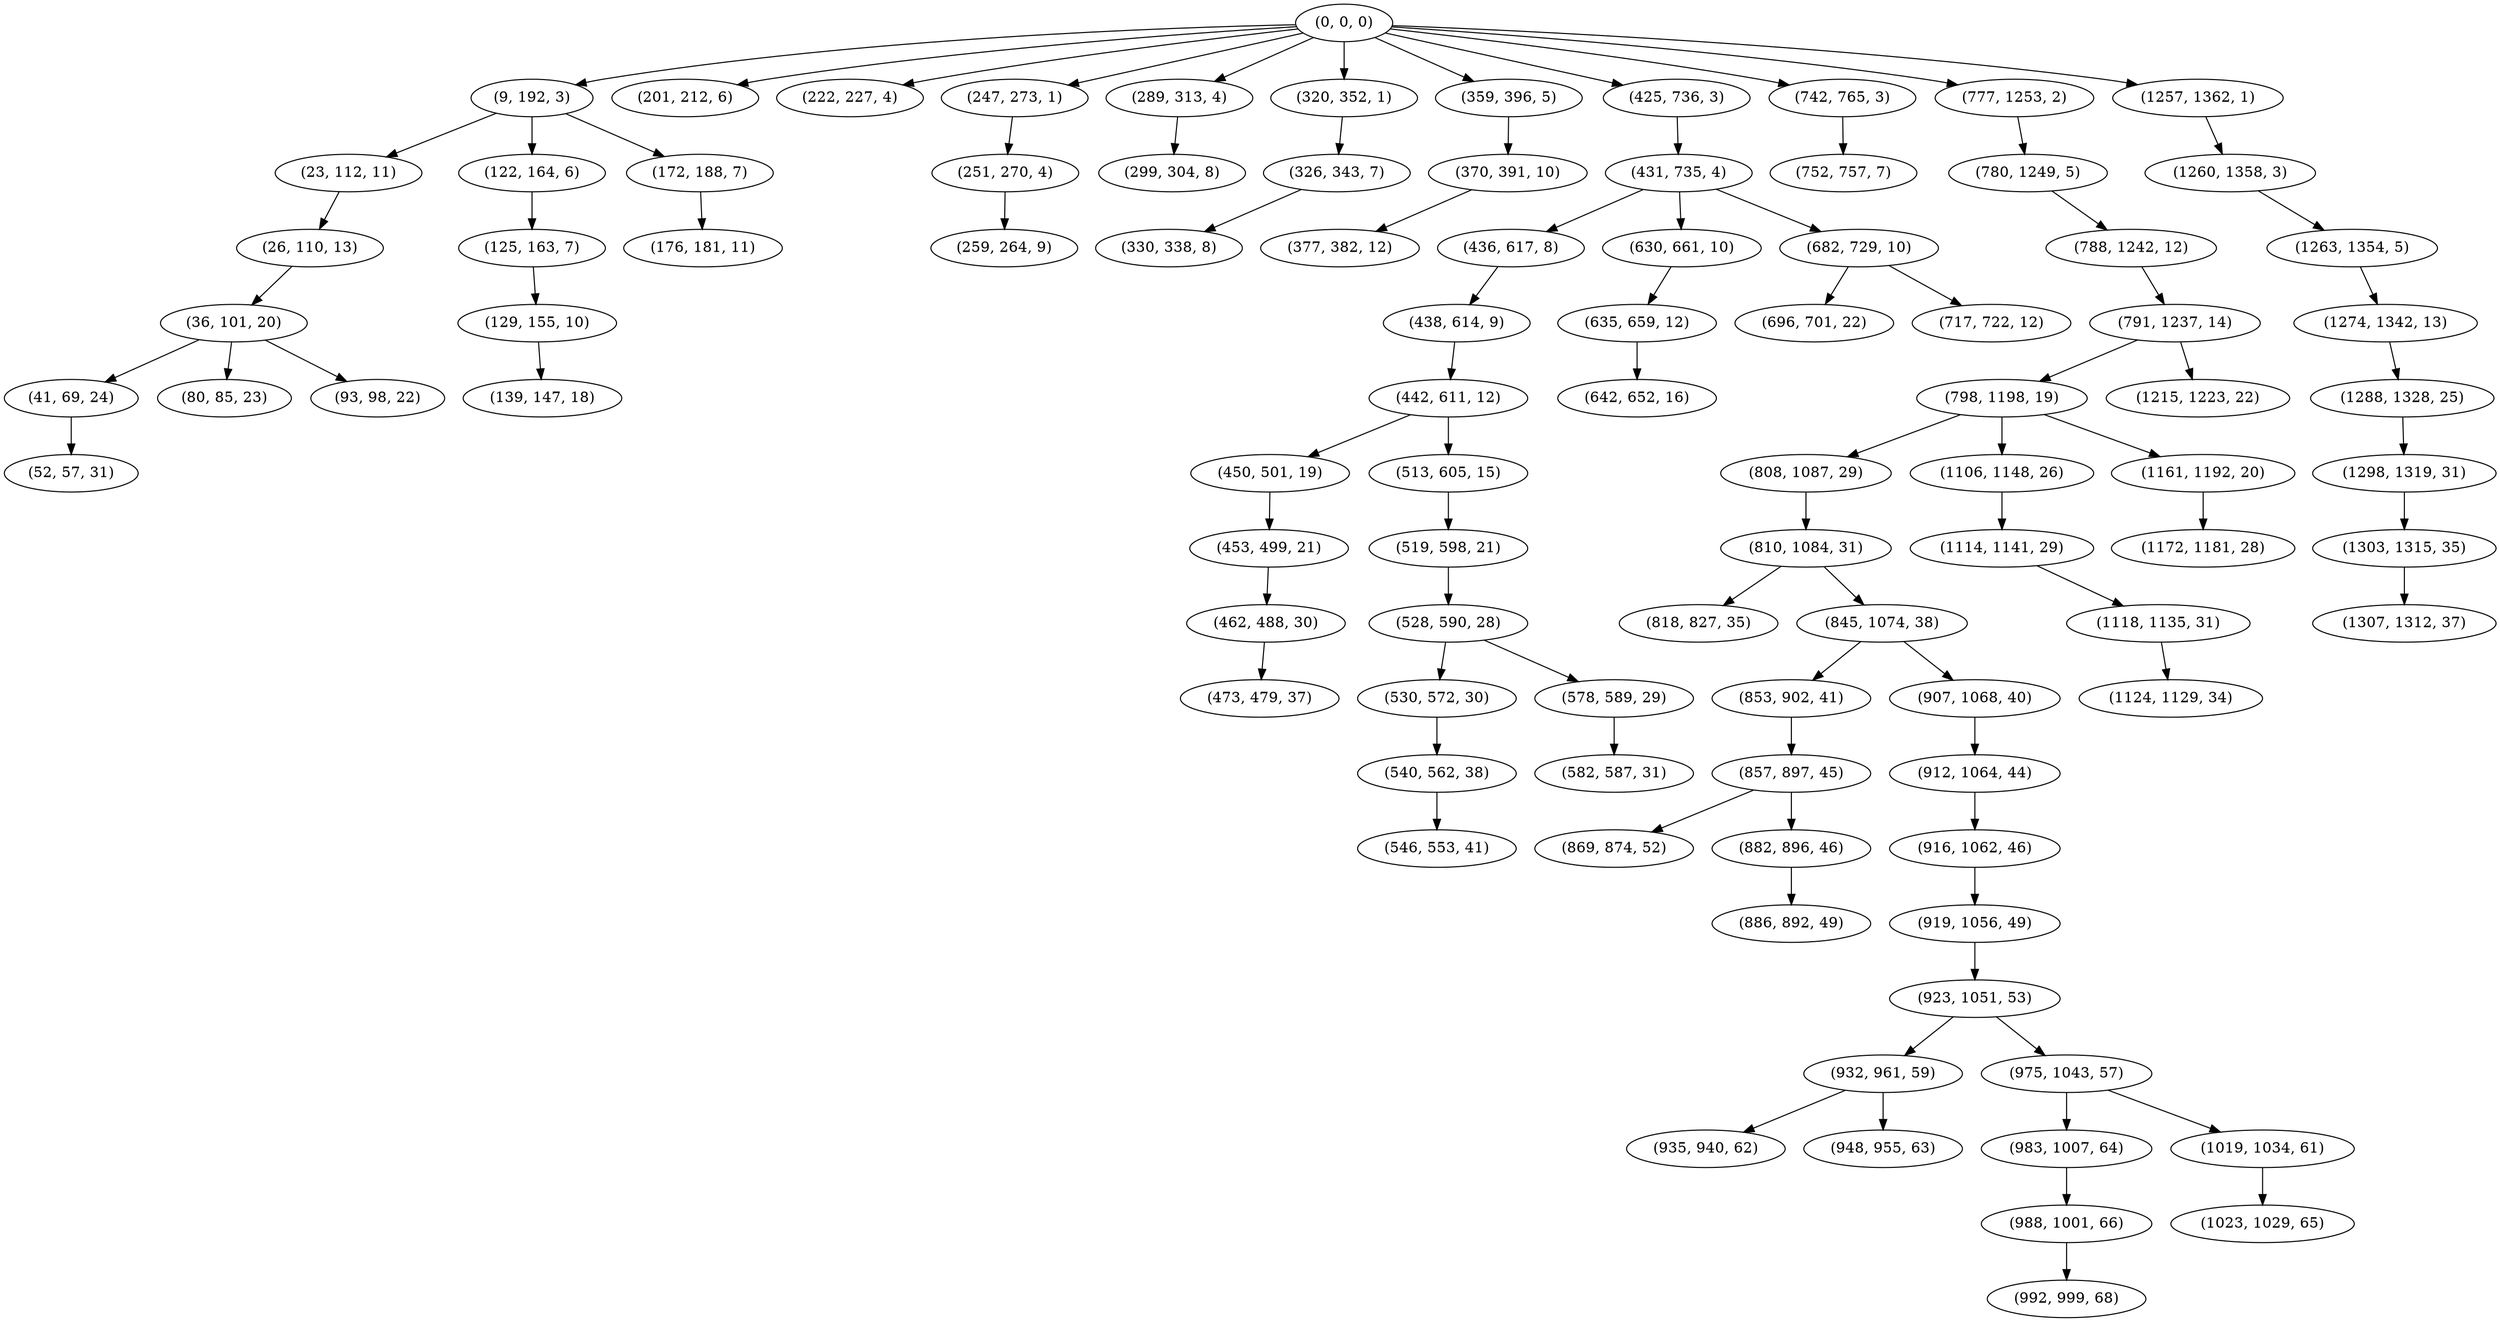 digraph tree {
    "(0, 0, 0)";
    "(9, 192, 3)";
    "(23, 112, 11)";
    "(26, 110, 13)";
    "(36, 101, 20)";
    "(41, 69, 24)";
    "(52, 57, 31)";
    "(80, 85, 23)";
    "(93, 98, 22)";
    "(122, 164, 6)";
    "(125, 163, 7)";
    "(129, 155, 10)";
    "(139, 147, 18)";
    "(172, 188, 7)";
    "(176, 181, 11)";
    "(201, 212, 6)";
    "(222, 227, 4)";
    "(247, 273, 1)";
    "(251, 270, 4)";
    "(259, 264, 9)";
    "(289, 313, 4)";
    "(299, 304, 8)";
    "(320, 352, 1)";
    "(326, 343, 7)";
    "(330, 338, 8)";
    "(359, 396, 5)";
    "(370, 391, 10)";
    "(377, 382, 12)";
    "(425, 736, 3)";
    "(431, 735, 4)";
    "(436, 617, 8)";
    "(438, 614, 9)";
    "(442, 611, 12)";
    "(450, 501, 19)";
    "(453, 499, 21)";
    "(462, 488, 30)";
    "(473, 479, 37)";
    "(513, 605, 15)";
    "(519, 598, 21)";
    "(528, 590, 28)";
    "(530, 572, 30)";
    "(540, 562, 38)";
    "(546, 553, 41)";
    "(578, 589, 29)";
    "(582, 587, 31)";
    "(630, 661, 10)";
    "(635, 659, 12)";
    "(642, 652, 16)";
    "(682, 729, 10)";
    "(696, 701, 22)";
    "(717, 722, 12)";
    "(742, 765, 3)";
    "(752, 757, 7)";
    "(777, 1253, 2)";
    "(780, 1249, 5)";
    "(788, 1242, 12)";
    "(791, 1237, 14)";
    "(798, 1198, 19)";
    "(808, 1087, 29)";
    "(810, 1084, 31)";
    "(818, 827, 35)";
    "(845, 1074, 38)";
    "(853, 902, 41)";
    "(857, 897, 45)";
    "(869, 874, 52)";
    "(882, 896, 46)";
    "(886, 892, 49)";
    "(907, 1068, 40)";
    "(912, 1064, 44)";
    "(916, 1062, 46)";
    "(919, 1056, 49)";
    "(923, 1051, 53)";
    "(932, 961, 59)";
    "(935, 940, 62)";
    "(948, 955, 63)";
    "(975, 1043, 57)";
    "(983, 1007, 64)";
    "(988, 1001, 66)";
    "(992, 999, 68)";
    "(1019, 1034, 61)";
    "(1023, 1029, 65)";
    "(1106, 1148, 26)";
    "(1114, 1141, 29)";
    "(1118, 1135, 31)";
    "(1124, 1129, 34)";
    "(1161, 1192, 20)";
    "(1172, 1181, 28)";
    "(1215, 1223, 22)";
    "(1257, 1362, 1)";
    "(1260, 1358, 3)";
    "(1263, 1354, 5)";
    "(1274, 1342, 13)";
    "(1288, 1328, 25)";
    "(1298, 1319, 31)";
    "(1303, 1315, 35)";
    "(1307, 1312, 37)";
    "(0, 0, 0)" -> "(9, 192, 3)";
    "(0, 0, 0)" -> "(201, 212, 6)";
    "(0, 0, 0)" -> "(222, 227, 4)";
    "(0, 0, 0)" -> "(247, 273, 1)";
    "(0, 0, 0)" -> "(289, 313, 4)";
    "(0, 0, 0)" -> "(320, 352, 1)";
    "(0, 0, 0)" -> "(359, 396, 5)";
    "(0, 0, 0)" -> "(425, 736, 3)";
    "(0, 0, 0)" -> "(742, 765, 3)";
    "(0, 0, 0)" -> "(777, 1253, 2)";
    "(0, 0, 0)" -> "(1257, 1362, 1)";
    "(9, 192, 3)" -> "(23, 112, 11)";
    "(9, 192, 3)" -> "(122, 164, 6)";
    "(9, 192, 3)" -> "(172, 188, 7)";
    "(23, 112, 11)" -> "(26, 110, 13)";
    "(26, 110, 13)" -> "(36, 101, 20)";
    "(36, 101, 20)" -> "(41, 69, 24)";
    "(36, 101, 20)" -> "(80, 85, 23)";
    "(36, 101, 20)" -> "(93, 98, 22)";
    "(41, 69, 24)" -> "(52, 57, 31)";
    "(122, 164, 6)" -> "(125, 163, 7)";
    "(125, 163, 7)" -> "(129, 155, 10)";
    "(129, 155, 10)" -> "(139, 147, 18)";
    "(172, 188, 7)" -> "(176, 181, 11)";
    "(247, 273, 1)" -> "(251, 270, 4)";
    "(251, 270, 4)" -> "(259, 264, 9)";
    "(289, 313, 4)" -> "(299, 304, 8)";
    "(320, 352, 1)" -> "(326, 343, 7)";
    "(326, 343, 7)" -> "(330, 338, 8)";
    "(359, 396, 5)" -> "(370, 391, 10)";
    "(370, 391, 10)" -> "(377, 382, 12)";
    "(425, 736, 3)" -> "(431, 735, 4)";
    "(431, 735, 4)" -> "(436, 617, 8)";
    "(431, 735, 4)" -> "(630, 661, 10)";
    "(431, 735, 4)" -> "(682, 729, 10)";
    "(436, 617, 8)" -> "(438, 614, 9)";
    "(438, 614, 9)" -> "(442, 611, 12)";
    "(442, 611, 12)" -> "(450, 501, 19)";
    "(442, 611, 12)" -> "(513, 605, 15)";
    "(450, 501, 19)" -> "(453, 499, 21)";
    "(453, 499, 21)" -> "(462, 488, 30)";
    "(462, 488, 30)" -> "(473, 479, 37)";
    "(513, 605, 15)" -> "(519, 598, 21)";
    "(519, 598, 21)" -> "(528, 590, 28)";
    "(528, 590, 28)" -> "(530, 572, 30)";
    "(528, 590, 28)" -> "(578, 589, 29)";
    "(530, 572, 30)" -> "(540, 562, 38)";
    "(540, 562, 38)" -> "(546, 553, 41)";
    "(578, 589, 29)" -> "(582, 587, 31)";
    "(630, 661, 10)" -> "(635, 659, 12)";
    "(635, 659, 12)" -> "(642, 652, 16)";
    "(682, 729, 10)" -> "(696, 701, 22)";
    "(682, 729, 10)" -> "(717, 722, 12)";
    "(742, 765, 3)" -> "(752, 757, 7)";
    "(777, 1253, 2)" -> "(780, 1249, 5)";
    "(780, 1249, 5)" -> "(788, 1242, 12)";
    "(788, 1242, 12)" -> "(791, 1237, 14)";
    "(791, 1237, 14)" -> "(798, 1198, 19)";
    "(791, 1237, 14)" -> "(1215, 1223, 22)";
    "(798, 1198, 19)" -> "(808, 1087, 29)";
    "(798, 1198, 19)" -> "(1106, 1148, 26)";
    "(798, 1198, 19)" -> "(1161, 1192, 20)";
    "(808, 1087, 29)" -> "(810, 1084, 31)";
    "(810, 1084, 31)" -> "(818, 827, 35)";
    "(810, 1084, 31)" -> "(845, 1074, 38)";
    "(845, 1074, 38)" -> "(853, 902, 41)";
    "(845, 1074, 38)" -> "(907, 1068, 40)";
    "(853, 902, 41)" -> "(857, 897, 45)";
    "(857, 897, 45)" -> "(869, 874, 52)";
    "(857, 897, 45)" -> "(882, 896, 46)";
    "(882, 896, 46)" -> "(886, 892, 49)";
    "(907, 1068, 40)" -> "(912, 1064, 44)";
    "(912, 1064, 44)" -> "(916, 1062, 46)";
    "(916, 1062, 46)" -> "(919, 1056, 49)";
    "(919, 1056, 49)" -> "(923, 1051, 53)";
    "(923, 1051, 53)" -> "(932, 961, 59)";
    "(923, 1051, 53)" -> "(975, 1043, 57)";
    "(932, 961, 59)" -> "(935, 940, 62)";
    "(932, 961, 59)" -> "(948, 955, 63)";
    "(975, 1043, 57)" -> "(983, 1007, 64)";
    "(975, 1043, 57)" -> "(1019, 1034, 61)";
    "(983, 1007, 64)" -> "(988, 1001, 66)";
    "(988, 1001, 66)" -> "(992, 999, 68)";
    "(1019, 1034, 61)" -> "(1023, 1029, 65)";
    "(1106, 1148, 26)" -> "(1114, 1141, 29)";
    "(1114, 1141, 29)" -> "(1118, 1135, 31)";
    "(1118, 1135, 31)" -> "(1124, 1129, 34)";
    "(1161, 1192, 20)" -> "(1172, 1181, 28)";
    "(1257, 1362, 1)" -> "(1260, 1358, 3)";
    "(1260, 1358, 3)" -> "(1263, 1354, 5)";
    "(1263, 1354, 5)" -> "(1274, 1342, 13)";
    "(1274, 1342, 13)" -> "(1288, 1328, 25)";
    "(1288, 1328, 25)" -> "(1298, 1319, 31)";
    "(1298, 1319, 31)" -> "(1303, 1315, 35)";
    "(1303, 1315, 35)" -> "(1307, 1312, 37)";
}

